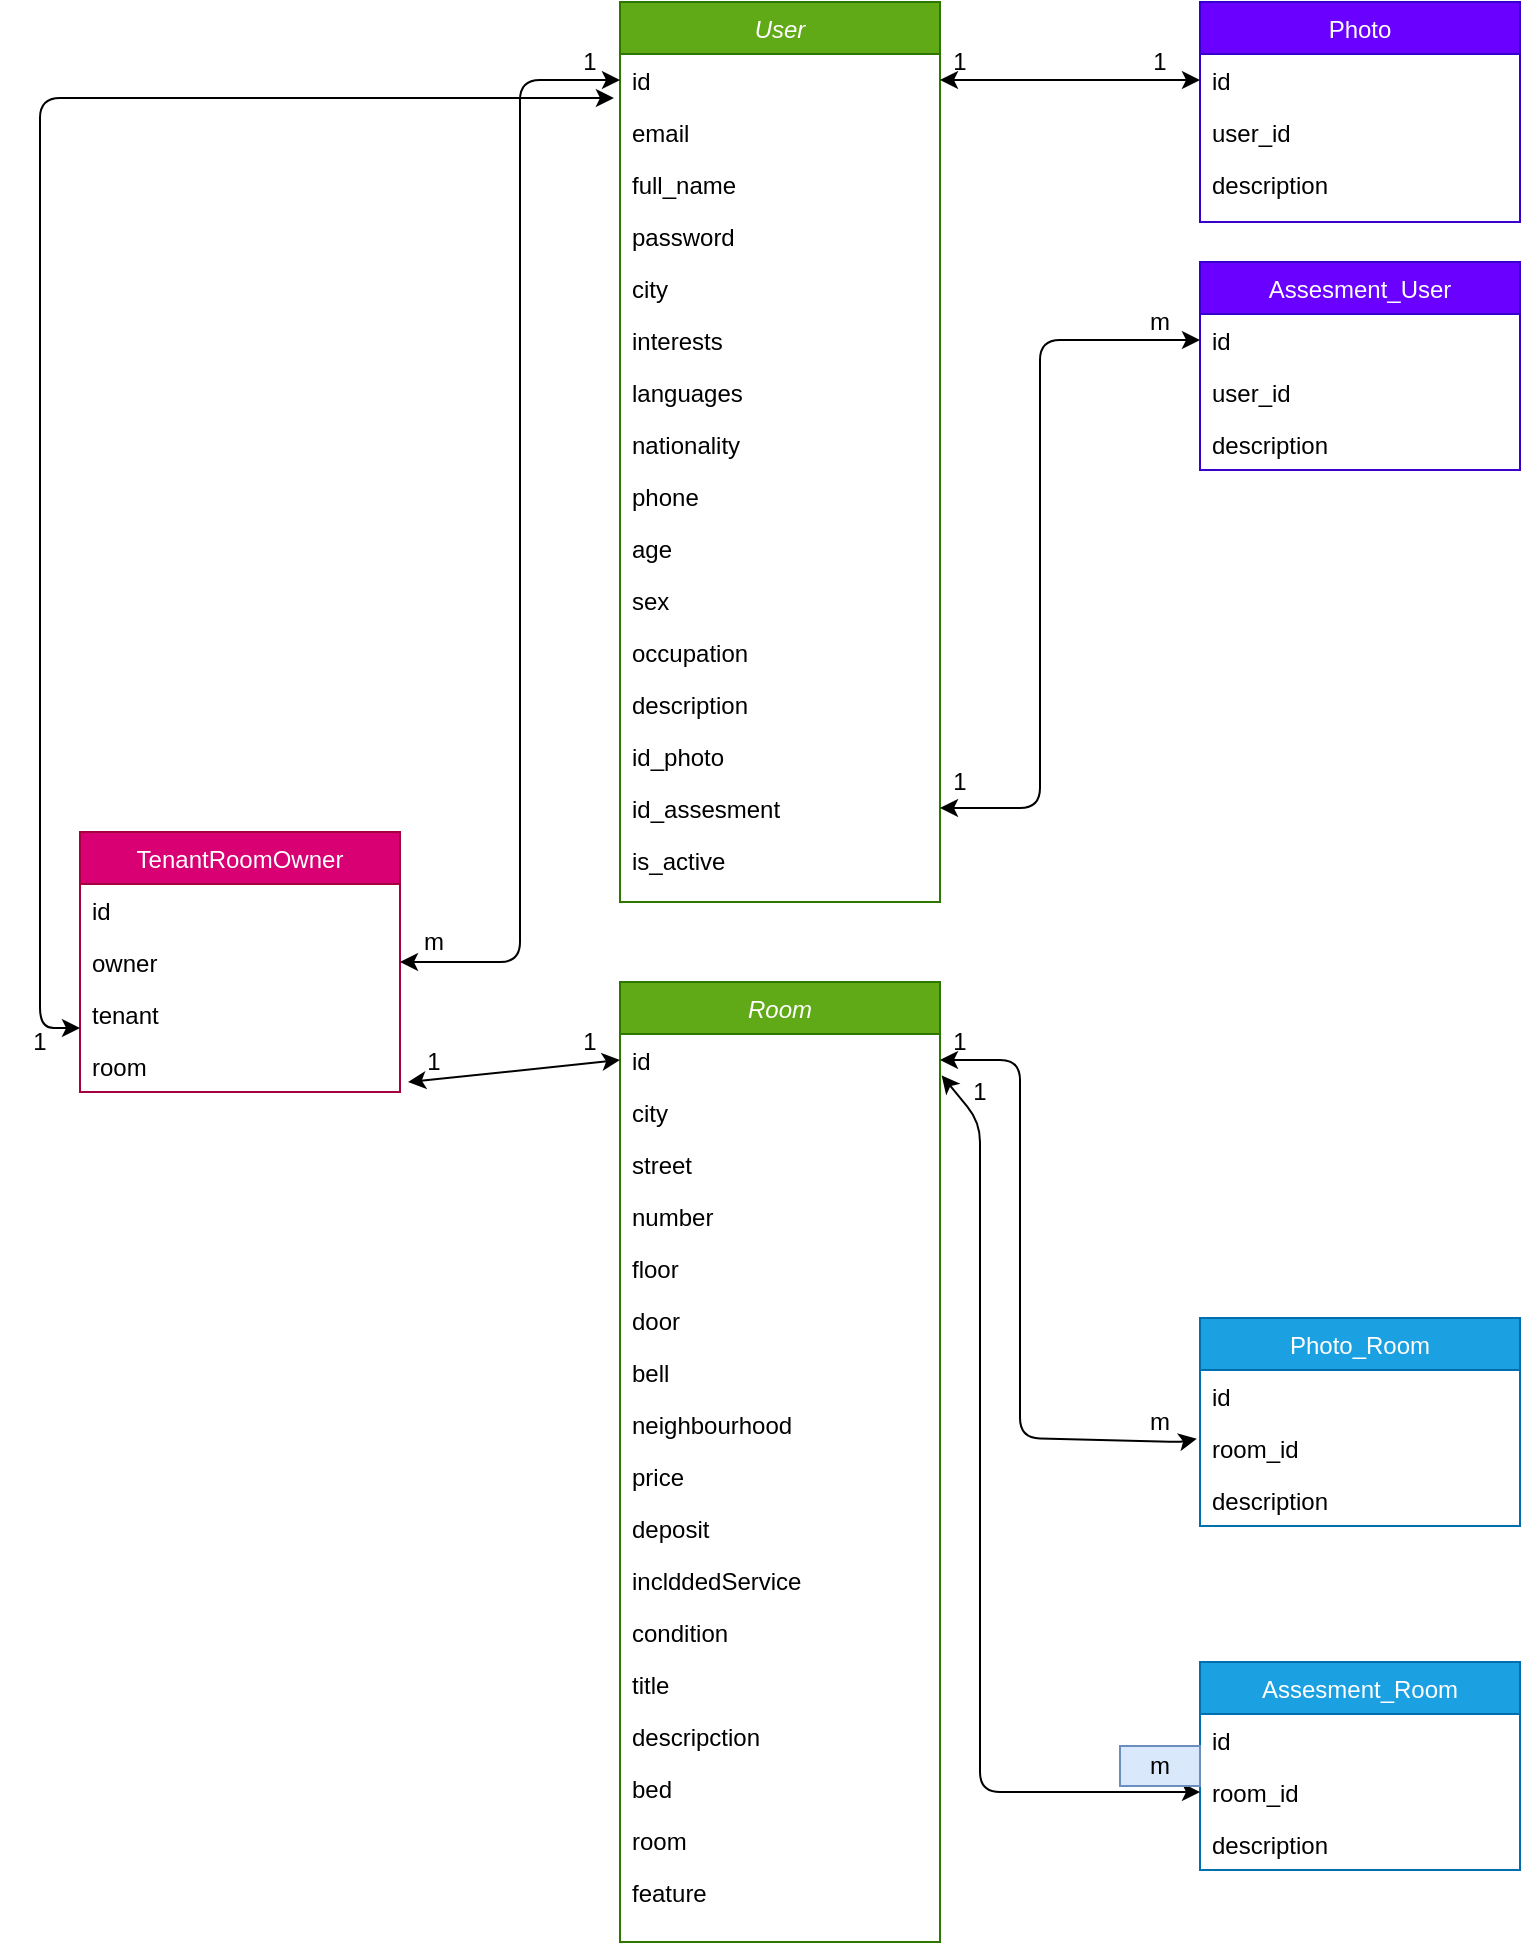 <mxfile version="14.9.4" type="github">
  <diagram id="C5RBs43oDa-KdzZeNtuy" name="Page-1">
    <mxGraphModel dx="1422" dy="762" grid="1" gridSize="10" guides="1" tooltips="1" connect="1" arrows="1" fold="1" page="1" pageScale="1" pageWidth="827" pageHeight="1169" background="#ffffff" math="0" shadow="0">
      <root>
        <mxCell id="WIyWlLk6GJQsqaUBKTNV-0" />
        <mxCell id="WIyWlLk6GJQsqaUBKTNV-1" parent="WIyWlLk6GJQsqaUBKTNV-0" />
        <mxCell id="zkfFHV4jXpPFQw0GAbJ--0" value="User" style="swimlane;fontStyle=2;align=center;verticalAlign=top;childLayout=stackLayout;horizontal=1;startSize=26;horizontalStack=0;resizeParent=1;resizeLast=0;collapsible=1;marginBottom=0;rounded=0;shadow=0;strokeWidth=1;fillColor=#60a917;strokeColor=#2D7600;fontColor=#ffffff;" parent="WIyWlLk6GJQsqaUBKTNV-1" vertex="1">
          <mxGeometry x="310" y="40" width="160" height="450" as="geometry">
            <mxRectangle x="230" y="140" width="160" height="26" as="alternateBounds" />
          </mxGeometry>
        </mxCell>
        <mxCell id="zkfFHV4jXpPFQw0GAbJ--1" value="id" style="text;align=left;verticalAlign=top;spacingLeft=4;spacingRight=4;overflow=hidden;rotatable=0;points=[[0,0.5],[1,0.5]];portConstraint=eastwest;" parent="zkfFHV4jXpPFQw0GAbJ--0" vertex="1">
          <mxGeometry y="26" width="160" height="26" as="geometry" />
        </mxCell>
        <mxCell id="zkfFHV4jXpPFQw0GAbJ--2" value="email" style="text;align=left;verticalAlign=top;spacingLeft=4;spacingRight=4;overflow=hidden;rotatable=0;points=[[0,0.5],[1,0.5]];portConstraint=eastwest;rounded=0;shadow=0;html=0;" parent="zkfFHV4jXpPFQw0GAbJ--0" vertex="1">
          <mxGeometry y="52" width="160" height="26" as="geometry" />
        </mxCell>
        <mxCell id="zkfFHV4jXpPFQw0GAbJ--3" value="full_name" style="text;align=left;verticalAlign=top;spacingLeft=4;spacingRight=4;overflow=hidden;rotatable=0;points=[[0,0.5],[1,0.5]];portConstraint=eastwest;rounded=0;shadow=0;html=0;" parent="zkfFHV4jXpPFQw0GAbJ--0" vertex="1">
          <mxGeometry y="78" width="160" height="26" as="geometry" />
        </mxCell>
        <mxCell id="zkfFHV4jXpPFQw0GAbJ--5" value="password" style="text;align=left;verticalAlign=top;spacingLeft=4;spacingRight=4;overflow=hidden;rotatable=0;points=[[0,0.5],[1,0.5]];portConstraint=eastwest;" parent="zkfFHV4jXpPFQw0GAbJ--0" vertex="1">
          <mxGeometry y="104" width="160" height="26" as="geometry" />
        </mxCell>
        <mxCell id="De0nfIYX5iYjuI3-7tlZ-0" value="city" style="text;align=left;verticalAlign=top;spacingLeft=4;spacingRight=4;overflow=hidden;rotatable=0;points=[[0,0.5],[1,0.5]];portConstraint=eastwest;" parent="zkfFHV4jXpPFQw0GAbJ--0" vertex="1">
          <mxGeometry y="130" width="160" height="26" as="geometry" />
        </mxCell>
        <mxCell id="De0nfIYX5iYjuI3-7tlZ-1" value="interests" style="text;align=left;verticalAlign=top;spacingLeft=4;spacingRight=4;overflow=hidden;rotatable=0;points=[[0,0.5],[1,0.5]];portConstraint=eastwest;" parent="zkfFHV4jXpPFQw0GAbJ--0" vertex="1">
          <mxGeometry y="156" width="160" height="26" as="geometry" />
        </mxCell>
        <mxCell id="De0nfIYX5iYjuI3-7tlZ-2" value="languages" style="text;align=left;verticalAlign=top;spacingLeft=4;spacingRight=4;overflow=hidden;rotatable=0;points=[[0,0.5],[1,0.5]];portConstraint=eastwest;" parent="zkfFHV4jXpPFQw0GAbJ--0" vertex="1">
          <mxGeometry y="182" width="160" height="26" as="geometry" />
        </mxCell>
        <mxCell id="De0nfIYX5iYjuI3-7tlZ-4" value="nationality" style="text;align=left;verticalAlign=top;spacingLeft=4;spacingRight=4;overflow=hidden;rotatable=0;points=[[0,0.5],[1,0.5]];portConstraint=eastwest;" parent="zkfFHV4jXpPFQw0GAbJ--0" vertex="1">
          <mxGeometry y="208" width="160" height="26" as="geometry" />
        </mxCell>
        <mxCell id="De0nfIYX5iYjuI3-7tlZ-3" value="phone" style="text;align=left;verticalAlign=top;spacingLeft=4;spacingRight=4;overflow=hidden;rotatable=0;points=[[0,0.5],[1,0.5]];portConstraint=eastwest;" parent="zkfFHV4jXpPFQw0GAbJ--0" vertex="1">
          <mxGeometry y="234" width="160" height="26" as="geometry" />
        </mxCell>
        <mxCell id="De0nfIYX5iYjuI3-7tlZ-7" value="age" style="text;align=left;verticalAlign=top;spacingLeft=4;spacingRight=4;overflow=hidden;rotatable=0;points=[[0,0.5],[1,0.5]];portConstraint=eastwest;" parent="zkfFHV4jXpPFQw0GAbJ--0" vertex="1">
          <mxGeometry y="260" width="160" height="26" as="geometry" />
        </mxCell>
        <mxCell id="De0nfIYX5iYjuI3-7tlZ-5" value="sex" style="text;align=left;verticalAlign=top;spacingLeft=4;spacingRight=4;overflow=hidden;rotatable=0;points=[[0,0.5],[1,0.5]];portConstraint=eastwest;" parent="zkfFHV4jXpPFQw0GAbJ--0" vertex="1">
          <mxGeometry y="286" width="160" height="26" as="geometry" />
        </mxCell>
        <mxCell id="De0nfIYX5iYjuI3-7tlZ-6" value="occupation" style="text;align=left;verticalAlign=top;spacingLeft=4;spacingRight=4;overflow=hidden;rotatable=0;points=[[0,0.5],[1,0.5]];portConstraint=eastwest;" parent="zkfFHV4jXpPFQw0GAbJ--0" vertex="1">
          <mxGeometry y="312" width="160" height="26" as="geometry" />
        </mxCell>
        <mxCell id="De0nfIYX5iYjuI3-7tlZ-8" value="description" style="text;align=left;verticalAlign=top;spacingLeft=4;spacingRight=4;overflow=hidden;rotatable=0;points=[[0,0.5],[1,0.5]];portConstraint=eastwest;" parent="zkfFHV4jXpPFQw0GAbJ--0" vertex="1">
          <mxGeometry y="338" width="160" height="26" as="geometry" />
        </mxCell>
        <mxCell id="De0nfIYX5iYjuI3-7tlZ-9" value="id_photo" style="text;align=left;verticalAlign=top;spacingLeft=4;spacingRight=4;overflow=hidden;rotatable=0;points=[[0,0.5],[1,0.5]];portConstraint=eastwest;" parent="zkfFHV4jXpPFQw0GAbJ--0" vertex="1">
          <mxGeometry y="364" width="160" height="26" as="geometry" />
        </mxCell>
        <mxCell id="De0nfIYX5iYjuI3-7tlZ-10" value="id_assesment" style="text;align=left;verticalAlign=top;spacingLeft=4;spacingRight=4;overflow=hidden;rotatable=0;points=[[0,0.5],[1,0.5]];portConstraint=eastwest;" parent="zkfFHV4jXpPFQw0GAbJ--0" vertex="1">
          <mxGeometry y="390" width="160" height="26" as="geometry" />
        </mxCell>
        <mxCell id="De0nfIYX5iYjuI3-7tlZ-11" value="is_active" style="text;align=left;verticalAlign=top;spacingLeft=4;spacingRight=4;overflow=hidden;rotatable=0;points=[[0,0.5],[1,0.5]];portConstraint=eastwest;" parent="zkfFHV4jXpPFQw0GAbJ--0" vertex="1">
          <mxGeometry y="416" width="160" height="26" as="geometry" />
        </mxCell>
        <mxCell id="zkfFHV4jXpPFQw0GAbJ--13" value="Assesment_User" style="swimlane;fontStyle=0;align=center;verticalAlign=top;childLayout=stackLayout;horizontal=1;startSize=26;horizontalStack=0;resizeParent=1;resizeLast=0;collapsible=1;marginBottom=0;rounded=0;shadow=0;strokeWidth=1;fillColor=#6a00ff;strokeColor=#3700CC;fontColor=#ffffff;" parent="WIyWlLk6GJQsqaUBKTNV-1" vertex="1">
          <mxGeometry x="600" y="170" width="160" height="104" as="geometry">
            <mxRectangle x="340" y="380" width="170" height="26" as="alternateBounds" />
          </mxGeometry>
        </mxCell>
        <mxCell id="De0nfIYX5iYjuI3-7tlZ-13" value="id" style="text;align=left;verticalAlign=top;spacingLeft=4;spacingRight=4;overflow=hidden;rotatable=0;points=[[0,0.5],[1,0.5]];portConstraint=eastwest;" parent="zkfFHV4jXpPFQw0GAbJ--13" vertex="1">
          <mxGeometry y="26" width="160" height="26" as="geometry" />
        </mxCell>
        <mxCell id="De0nfIYX5iYjuI3-7tlZ-14" value="user_id" style="text;align=left;verticalAlign=top;spacingLeft=4;spacingRight=4;overflow=hidden;rotatable=0;points=[[0,0.5],[1,0.5]];portConstraint=eastwest;rounded=0;shadow=0;html=0;" parent="zkfFHV4jXpPFQw0GAbJ--13" vertex="1">
          <mxGeometry y="52" width="160" height="26" as="geometry" />
        </mxCell>
        <mxCell id="De0nfIYX5iYjuI3-7tlZ-15" value="description" style="text;align=left;verticalAlign=top;spacingLeft=4;spacingRight=4;overflow=hidden;rotatable=0;points=[[0,0.5],[1,0.5]];portConstraint=eastwest;rounded=0;shadow=0;html=0;" parent="zkfFHV4jXpPFQw0GAbJ--13" vertex="1">
          <mxGeometry y="78" width="160" height="26" as="geometry" />
        </mxCell>
        <mxCell id="zkfFHV4jXpPFQw0GAbJ--17" value="Photo" style="swimlane;fontStyle=0;align=center;verticalAlign=top;childLayout=stackLayout;horizontal=1;startSize=26;horizontalStack=0;resizeParent=1;resizeLast=0;collapsible=1;marginBottom=0;rounded=0;shadow=0;strokeWidth=1;fillColor=#6a00ff;strokeColor=#3700CC;fontColor=#ffffff;" parent="WIyWlLk6GJQsqaUBKTNV-1" vertex="1">
          <mxGeometry x="600" y="40" width="160" height="110" as="geometry">
            <mxRectangle x="550" y="140" width="160" height="26" as="alternateBounds" />
          </mxGeometry>
        </mxCell>
        <mxCell id="zkfFHV4jXpPFQw0GAbJ--18" value="id" style="text;align=left;verticalAlign=top;spacingLeft=4;spacingRight=4;overflow=hidden;rotatable=0;points=[[0,0.5],[1,0.5]];portConstraint=eastwest;" parent="zkfFHV4jXpPFQw0GAbJ--17" vertex="1">
          <mxGeometry y="26" width="160" height="26" as="geometry" />
        </mxCell>
        <mxCell id="zkfFHV4jXpPFQw0GAbJ--19" value="user_id" style="text;align=left;verticalAlign=top;spacingLeft=4;spacingRight=4;overflow=hidden;rotatable=0;points=[[0,0.5],[1,0.5]];portConstraint=eastwest;rounded=0;shadow=0;html=0;" parent="zkfFHV4jXpPFQw0GAbJ--17" vertex="1">
          <mxGeometry y="52" width="160" height="26" as="geometry" />
        </mxCell>
        <mxCell id="zkfFHV4jXpPFQw0GAbJ--20" value="description" style="text;align=left;verticalAlign=top;spacingLeft=4;spacingRight=4;overflow=hidden;rotatable=0;points=[[0,0.5],[1,0.5]];portConstraint=eastwest;rounded=0;shadow=0;html=0;" parent="zkfFHV4jXpPFQw0GAbJ--17" vertex="1">
          <mxGeometry y="78" width="160" height="26" as="geometry" />
        </mxCell>
        <mxCell id="De0nfIYX5iYjuI3-7tlZ-16" value="" style="endArrow=classic;startArrow=classic;html=1;exitX=1;exitY=0.5;exitDx=0;exitDy=0;entryX=0;entryY=0.5;entryDx=0;entryDy=0;" parent="WIyWlLk6GJQsqaUBKTNV-1" source="zkfFHV4jXpPFQw0GAbJ--1" target="zkfFHV4jXpPFQw0GAbJ--18" edge="1">
          <mxGeometry width="50" height="50" relative="1" as="geometry">
            <mxPoint x="290" y="120" as="sourcePoint" />
            <mxPoint x="340" y="70" as="targetPoint" />
          </mxGeometry>
        </mxCell>
        <mxCell id="De0nfIYX5iYjuI3-7tlZ-17" value="" style="endArrow=classic;startArrow=classic;html=1;exitX=1;exitY=0.5;exitDx=0;exitDy=0;entryX=0;entryY=0.5;entryDx=0;entryDy=0;" parent="WIyWlLk6GJQsqaUBKTNV-1" source="De0nfIYX5iYjuI3-7tlZ-10" target="De0nfIYX5iYjuI3-7tlZ-13" edge="1">
          <mxGeometry width="50" height="50" relative="1" as="geometry">
            <mxPoint x="360" y="290" as="sourcePoint" />
            <mxPoint x="410" y="240" as="targetPoint" />
            <Array as="points">
              <mxPoint x="520" y="443" />
              <mxPoint x="520" y="209" />
            </Array>
          </mxGeometry>
        </mxCell>
        <mxCell id="De0nfIYX5iYjuI3-7tlZ-18" value="Room" style="swimlane;fontStyle=2;align=center;verticalAlign=top;childLayout=stackLayout;horizontal=1;startSize=26;horizontalStack=0;resizeParent=1;resizeLast=0;collapsible=1;marginBottom=0;rounded=0;shadow=0;strokeWidth=1;fillColor=#60a917;strokeColor=#2D7600;fontColor=#ffffff;" parent="WIyWlLk6GJQsqaUBKTNV-1" vertex="1">
          <mxGeometry x="310" y="530" width="160" height="480" as="geometry">
            <mxRectangle x="230" y="140" width="160" height="26" as="alternateBounds" />
          </mxGeometry>
        </mxCell>
        <mxCell id="De0nfIYX5iYjuI3-7tlZ-19" value="id" style="text;align=left;verticalAlign=top;spacingLeft=4;spacingRight=4;overflow=hidden;rotatable=0;points=[[0,0.5],[1,0.5]];portConstraint=eastwest;" parent="De0nfIYX5iYjuI3-7tlZ-18" vertex="1">
          <mxGeometry y="26" width="160" height="26" as="geometry" />
        </mxCell>
        <mxCell id="De0nfIYX5iYjuI3-7tlZ-23" value="city" style="text;align=left;verticalAlign=top;spacingLeft=4;spacingRight=4;overflow=hidden;rotatable=0;points=[[0,0.5],[1,0.5]];portConstraint=eastwest;" parent="De0nfIYX5iYjuI3-7tlZ-18" vertex="1">
          <mxGeometry y="52" width="160" height="26" as="geometry" />
        </mxCell>
        <mxCell id="De0nfIYX5iYjuI3-7tlZ-20" value="street" style="text;align=left;verticalAlign=top;spacingLeft=4;spacingRight=4;overflow=hidden;rotatable=0;points=[[0,0.5],[1,0.5]];portConstraint=eastwest;rounded=0;shadow=0;html=0;" parent="De0nfIYX5iYjuI3-7tlZ-18" vertex="1">
          <mxGeometry y="78" width="160" height="26" as="geometry" />
        </mxCell>
        <mxCell id="De0nfIYX5iYjuI3-7tlZ-21" value="number" style="text;align=left;verticalAlign=top;spacingLeft=4;spacingRight=4;overflow=hidden;rotatable=0;points=[[0,0.5],[1,0.5]];portConstraint=eastwest;rounded=0;shadow=0;html=0;" parent="De0nfIYX5iYjuI3-7tlZ-18" vertex="1">
          <mxGeometry y="104" width="160" height="26" as="geometry" />
        </mxCell>
        <mxCell id="De0nfIYX5iYjuI3-7tlZ-22" value="floor" style="text;align=left;verticalAlign=top;spacingLeft=4;spacingRight=4;overflow=hidden;rotatable=0;points=[[0,0.5],[1,0.5]];portConstraint=eastwest;" parent="De0nfIYX5iYjuI3-7tlZ-18" vertex="1">
          <mxGeometry y="130" width="160" height="26" as="geometry" />
        </mxCell>
        <mxCell id="De0nfIYX5iYjuI3-7tlZ-24" value="door" style="text;align=left;verticalAlign=top;spacingLeft=4;spacingRight=4;overflow=hidden;rotatable=0;points=[[0,0.5],[1,0.5]];portConstraint=eastwest;" parent="De0nfIYX5iYjuI3-7tlZ-18" vertex="1">
          <mxGeometry y="156" width="160" height="26" as="geometry" />
        </mxCell>
        <mxCell id="De0nfIYX5iYjuI3-7tlZ-25" value="bell" style="text;align=left;verticalAlign=top;spacingLeft=4;spacingRight=4;overflow=hidden;rotatable=0;points=[[0,0.5],[1,0.5]];portConstraint=eastwest;" parent="De0nfIYX5iYjuI3-7tlZ-18" vertex="1">
          <mxGeometry y="182" width="160" height="26" as="geometry" />
        </mxCell>
        <mxCell id="De0nfIYX5iYjuI3-7tlZ-26" value="neighbourhood" style="text;align=left;verticalAlign=top;spacingLeft=4;spacingRight=4;overflow=hidden;rotatable=0;points=[[0,0.5],[1,0.5]];portConstraint=eastwest;" parent="De0nfIYX5iYjuI3-7tlZ-18" vertex="1">
          <mxGeometry y="208" width="160" height="26" as="geometry" />
        </mxCell>
        <mxCell id="De0nfIYX5iYjuI3-7tlZ-27" value="price" style="text;align=left;verticalAlign=top;spacingLeft=4;spacingRight=4;overflow=hidden;rotatable=0;points=[[0,0.5],[1,0.5]];portConstraint=eastwest;" parent="De0nfIYX5iYjuI3-7tlZ-18" vertex="1">
          <mxGeometry y="234" width="160" height="26" as="geometry" />
        </mxCell>
        <mxCell id="De0nfIYX5iYjuI3-7tlZ-28" value="deposit" style="text;align=left;verticalAlign=top;spacingLeft=4;spacingRight=4;overflow=hidden;rotatable=0;points=[[0,0.5],[1,0.5]];portConstraint=eastwest;" parent="De0nfIYX5iYjuI3-7tlZ-18" vertex="1">
          <mxGeometry y="260" width="160" height="26" as="geometry" />
        </mxCell>
        <mxCell id="De0nfIYX5iYjuI3-7tlZ-29" value="inclddedService" style="text;align=left;verticalAlign=top;spacingLeft=4;spacingRight=4;overflow=hidden;rotatable=0;points=[[0,0.5],[1,0.5]];portConstraint=eastwest;" parent="De0nfIYX5iYjuI3-7tlZ-18" vertex="1">
          <mxGeometry y="286" width="160" height="26" as="geometry" />
        </mxCell>
        <mxCell id="De0nfIYX5iYjuI3-7tlZ-30" value="condition" style="text;align=left;verticalAlign=top;spacingLeft=4;spacingRight=4;overflow=hidden;rotatable=0;points=[[0,0.5],[1,0.5]];portConstraint=eastwest;" parent="De0nfIYX5iYjuI3-7tlZ-18" vertex="1">
          <mxGeometry y="312" width="160" height="26" as="geometry" />
        </mxCell>
        <mxCell id="De0nfIYX5iYjuI3-7tlZ-31" value="title" style="text;align=left;verticalAlign=top;spacingLeft=4;spacingRight=4;overflow=hidden;rotatable=0;points=[[0,0.5],[1,0.5]];portConstraint=eastwest;" parent="De0nfIYX5iYjuI3-7tlZ-18" vertex="1">
          <mxGeometry y="338" width="160" height="26" as="geometry" />
        </mxCell>
        <mxCell id="De0nfIYX5iYjuI3-7tlZ-32" value="descripction" style="text;align=left;verticalAlign=top;spacingLeft=4;spacingRight=4;overflow=hidden;rotatable=0;points=[[0,0.5],[1,0.5]];portConstraint=eastwest;" parent="De0nfIYX5iYjuI3-7tlZ-18" vertex="1">
          <mxGeometry y="364" width="160" height="26" as="geometry" />
        </mxCell>
        <mxCell id="De0nfIYX5iYjuI3-7tlZ-33" value="bed" style="text;align=left;verticalAlign=top;spacingLeft=4;spacingRight=4;overflow=hidden;rotatable=0;points=[[0,0.5],[1,0.5]];portConstraint=eastwest;" parent="De0nfIYX5iYjuI3-7tlZ-18" vertex="1">
          <mxGeometry y="390" width="160" height="26" as="geometry" />
        </mxCell>
        <mxCell id="De0nfIYX5iYjuI3-7tlZ-34" value="room" style="text;align=left;verticalAlign=top;spacingLeft=4;spacingRight=4;overflow=hidden;rotatable=0;points=[[0,0.5],[1,0.5]];portConstraint=eastwest;" parent="De0nfIYX5iYjuI3-7tlZ-18" vertex="1">
          <mxGeometry y="416" width="160" height="26" as="geometry" />
        </mxCell>
        <mxCell id="De0nfIYX5iYjuI3-7tlZ-35" value="feature" style="text;align=left;verticalAlign=top;spacingLeft=4;spacingRight=4;overflow=hidden;rotatable=0;points=[[0,0.5],[1,0.5]];portConstraint=eastwest;" parent="De0nfIYX5iYjuI3-7tlZ-18" vertex="1">
          <mxGeometry y="442" width="160" height="26" as="geometry" />
        </mxCell>
        <mxCell id="De0nfIYX5iYjuI3-7tlZ-36" value="Photo_Room" style="swimlane;fontStyle=0;align=center;verticalAlign=top;childLayout=stackLayout;horizontal=1;startSize=26;horizontalStack=0;resizeParent=1;resizeLast=0;collapsible=1;marginBottom=0;rounded=0;shadow=0;strokeWidth=1;fillColor=#1ba1e2;strokeColor=#006EAF;fontColor=#ffffff;" parent="WIyWlLk6GJQsqaUBKTNV-1" vertex="1">
          <mxGeometry x="600" y="698" width="160" height="104" as="geometry">
            <mxRectangle x="340" y="380" width="170" height="26" as="alternateBounds" />
          </mxGeometry>
        </mxCell>
        <mxCell id="De0nfIYX5iYjuI3-7tlZ-37" value="id" style="text;align=left;verticalAlign=top;spacingLeft=4;spacingRight=4;overflow=hidden;rotatable=0;points=[[0,0.5],[1,0.5]];portConstraint=eastwest;" parent="De0nfIYX5iYjuI3-7tlZ-36" vertex="1">
          <mxGeometry y="26" width="160" height="26" as="geometry" />
        </mxCell>
        <mxCell id="De0nfIYX5iYjuI3-7tlZ-38" value="room_id" style="text;align=left;verticalAlign=top;spacingLeft=4;spacingRight=4;overflow=hidden;rotatable=0;points=[[0,0.5],[1,0.5]];portConstraint=eastwest;rounded=0;shadow=0;html=0;" parent="De0nfIYX5iYjuI3-7tlZ-36" vertex="1">
          <mxGeometry y="52" width="160" height="26" as="geometry" />
        </mxCell>
        <mxCell id="De0nfIYX5iYjuI3-7tlZ-39" value="description" style="text;align=left;verticalAlign=top;spacingLeft=4;spacingRight=4;overflow=hidden;rotatable=0;points=[[0,0.5],[1,0.5]];portConstraint=eastwest;rounded=0;shadow=0;html=0;" parent="De0nfIYX5iYjuI3-7tlZ-36" vertex="1">
          <mxGeometry y="78" width="160" height="26" as="geometry" />
        </mxCell>
        <mxCell id="De0nfIYX5iYjuI3-7tlZ-40" value="Assesment_Room" style="swimlane;fontStyle=0;align=center;verticalAlign=top;childLayout=stackLayout;horizontal=1;startSize=26;horizontalStack=0;resizeParent=1;resizeLast=0;collapsible=1;marginBottom=0;rounded=0;shadow=0;strokeWidth=1;fillColor=#1ba1e2;strokeColor=#006EAF;fontColor=#ffffff;" parent="WIyWlLk6GJQsqaUBKTNV-1" vertex="1">
          <mxGeometry x="600" y="870" width="160" height="104" as="geometry">
            <mxRectangle x="340" y="380" width="170" height="26" as="alternateBounds" />
          </mxGeometry>
        </mxCell>
        <mxCell id="De0nfIYX5iYjuI3-7tlZ-41" value="id" style="text;align=left;verticalAlign=top;spacingLeft=4;spacingRight=4;overflow=hidden;rotatable=0;points=[[0,0.5],[1,0.5]];portConstraint=eastwest;" parent="De0nfIYX5iYjuI3-7tlZ-40" vertex="1">
          <mxGeometry y="26" width="160" height="26" as="geometry" />
        </mxCell>
        <mxCell id="De0nfIYX5iYjuI3-7tlZ-42" value="room_id" style="text;align=left;verticalAlign=top;spacingLeft=4;spacingRight=4;overflow=hidden;rotatable=0;points=[[0,0.5],[1,0.5]];portConstraint=eastwest;rounded=0;shadow=0;html=0;" parent="De0nfIYX5iYjuI3-7tlZ-40" vertex="1">
          <mxGeometry y="52" width="160" height="26" as="geometry" />
        </mxCell>
        <mxCell id="De0nfIYX5iYjuI3-7tlZ-43" value="description" style="text;align=left;verticalAlign=top;spacingLeft=4;spacingRight=4;overflow=hidden;rotatable=0;points=[[0,0.5],[1,0.5]];portConstraint=eastwest;rounded=0;shadow=0;html=0;" parent="De0nfIYX5iYjuI3-7tlZ-40" vertex="1">
          <mxGeometry y="78" width="160" height="26" as="geometry" />
        </mxCell>
        <mxCell id="De0nfIYX5iYjuI3-7tlZ-44" value="TenantRoomOwner" style="swimlane;fontStyle=0;align=center;verticalAlign=top;childLayout=stackLayout;horizontal=1;startSize=26;horizontalStack=0;resizeParent=1;resizeLast=0;collapsible=1;marginBottom=0;rounded=0;shadow=0;strokeWidth=1;fillColor=#d80073;strokeColor=#A50040;fontColor=#ffffff;" parent="WIyWlLk6GJQsqaUBKTNV-1" vertex="1">
          <mxGeometry x="40" y="455" width="160" height="130" as="geometry">
            <mxRectangle x="340" y="380" width="170" height="26" as="alternateBounds" />
          </mxGeometry>
        </mxCell>
        <mxCell id="De0nfIYX5iYjuI3-7tlZ-45" value="id" style="text;align=left;verticalAlign=top;spacingLeft=4;spacingRight=4;overflow=hidden;rotatable=0;points=[[0,0.5],[1,0.5]];portConstraint=eastwest;" parent="De0nfIYX5iYjuI3-7tlZ-44" vertex="1">
          <mxGeometry y="26" width="160" height="26" as="geometry" />
        </mxCell>
        <mxCell id="De0nfIYX5iYjuI3-7tlZ-46" value="owner" style="text;align=left;verticalAlign=top;spacingLeft=4;spacingRight=4;overflow=hidden;rotatable=0;points=[[0,0.5],[1,0.5]];portConstraint=eastwest;rounded=0;shadow=0;html=0;" parent="De0nfIYX5iYjuI3-7tlZ-44" vertex="1">
          <mxGeometry y="52" width="160" height="26" as="geometry" />
        </mxCell>
        <mxCell id="De0nfIYX5iYjuI3-7tlZ-50" value="tenant" style="text;align=left;verticalAlign=top;spacingLeft=4;spacingRight=4;overflow=hidden;rotatable=0;points=[[0,0.5],[1,0.5]];portConstraint=eastwest;rounded=0;shadow=0;html=0;" parent="De0nfIYX5iYjuI3-7tlZ-44" vertex="1">
          <mxGeometry y="78" width="160" height="26" as="geometry" />
        </mxCell>
        <mxCell id="De0nfIYX5iYjuI3-7tlZ-47" value="room" style="text;align=left;verticalAlign=top;spacingLeft=4;spacingRight=4;overflow=hidden;rotatable=0;points=[[0,0.5],[1,0.5]];portConstraint=eastwest;rounded=0;shadow=0;html=0;" parent="De0nfIYX5iYjuI3-7tlZ-44" vertex="1">
          <mxGeometry y="104" width="160" height="26" as="geometry" />
        </mxCell>
        <mxCell id="De0nfIYX5iYjuI3-7tlZ-48" value="" style="endArrow=classic;startArrow=classic;html=1;exitX=1;exitY=0.5;exitDx=0;exitDy=0;entryX=-0.01;entryY=0.321;entryDx=0;entryDy=0;entryPerimeter=0;" parent="WIyWlLk6GJQsqaUBKTNV-1" source="De0nfIYX5iYjuI3-7tlZ-19" target="De0nfIYX5iYjuI3-7tlZ-38" edge="1">
          <mxGeometry width="50" height="50" relative="1" as="geometry">
            <mxPoint x="360" y="880" as="sourcePoint" />
            <mxPoint x="410" y="830" as="targetPoint" />
            <Array as="points">
              <mxPoint x="510" y="569" />
              <mxPoint x="510" y="758" />
              <mxPoint x="590" y="760" />
            </Array>
          </mxGeometry>
        </mxCell>
        <mxCell id="De0nfIYX5iYjuI3-7tlZ-49" value="" style="endArrow=classic;startArrow=classic;html=1;entryX=0;entryY=0.5;entryDx=0;entryDy=0;exitX=1.005;exitY=0.795;exitDx=0;exitDy=0;exitPerimeter=0;" parent="WIyWlLk6GJQsqaUBKTNV-1" source="De0nfIYX5iYjuI3-7tlZ-19" target="De0nfIYX5iYjuI3-7tlZ-42" edge="1">
          <mxGeometry width="50" height="50" relative="1" as="geometry">
            <mxPoint x="450" y="880" as="sourcePoint" />
            <mxPoint x="500" y="830" as="targetPoint" />
            <Array as="points">
              <mxPoint x="490" y="600" />
              <mxPoint x="490" y="935" />
            </Array>
          </mxGeometry>
        </mxCell>
        <mxCell id="De0nfIYX5iYjuI3-7tlZ-52" value="" style="endArrow=classic;startArrow=classic;html=1;entryX=0;entryY=0.5;entryDx=0;entryDy=0;" parent="WIyWlLk6GJQsqaUBKTNV-1" target="zkfFHV4jXpPFQw0GAbJ--1" edge="1">
          <mxGeometry width="50" height="50" relative="1" as="geometry">
            <mxPoint x="200" y="520" as="sourcePoint" />
            <mxPoint x="540" y="320" as="targetPoint" />
            <Array as="points">
              <mxPoint x="200" y="520" />
              <mxPoint x="260" y="520" />
              <mxPoint x="260" y="79" />
            </Array>
          </mxGeometry>
        </mxCell>
        <mxCell id="De0nfIYX5iYjuI3-7tlZ-53" value="" style="endArrow=classic;startArrow=classic;html=1;exitX=0;exitY=0.769;exitDx=0;exitDy=0;exitPerimeter=0;entryX=-0.019;entryY=0.846;entryDx=0;entryDy=0;entryPerimeter=0;" parent="WIyWlLk6GJQsqaUBKTNV-1" source="De0nfIYX5iYjuI3-7tlZ-50" target="zkfFHV4jXpPFQw0GAbJ--1" edge="1">
          <mxGeometry width="50" height="50" relative="1" as="geometry">
            <mxPoint x="490" y="370" as="sourcePoint" />
            <mxPoint x="540" y="320" as="targetPoint" />
            <Array as="points">
              <mxPoint x="20" y="553" />
              <mxPoint x="20" y="320" />
              <mxPoint x="20" y="88" />
            </Array>
          </mxGeometry>
        </mxCell>
        <mxCell id="De0nfIYX5iYjuI3-7tlZ-54" value="" style="endArrow=classic;startArrow=classic;html=1;exitX=1.025;exitY=0.808;exitDx=0;exitDy=0;exitPerimeter=0;entryX=0;entryY=0.5;entryDx=0;entryDy=0;" parent="WIyWlLk6GJQsqaUBKTNV-1" source="De0nfIYX5iYjuI3-7tlZ-47" target="De0nfIYX5iYjuI3-7tlZ-19" edge="1">
          <mxGeometry width="50" height="50" relative="1" as="geometry">
            <mxPoint x="490" y="370" as="sourcePoint" />
            <mxPoint x="540" y="320" as="targetPoint" />
          </mxGeometry>
        </mxCell>
        <mxCell id="De0nfIYX5iYjuI3-7tlZ-55" value="1" style="text;html=1;strokeColor=none;fillColor=none;align=center;verticalAlign=middle;whiteSpace=wrap;rounded=0;" parent="WIyWlLk6GJQsqaUBKTNV-1" vertex="1">
          <mxGeometry x="460" y="60" width="40" height="20" as="geometry" />
        </mxCell>
        <mxCell id="De0nfIYX5iYjuI3-7tlZ-56" value="1" style="text;html=1;strokeColor=none;fillColor=none;align=center;verticalAlign=middle;whiteSpace=wrap;rounded=0;" parent="WIyWlLk6GJQsqaUBKTNV-1" vertex="1">
          <mxGeometry x="560" y="60" width="40" height="20" as="geometry" />
        </mxCell>
        <mxCell id="De0nfIYX5iYjuI3-7tlZ-57" value="1" style="text;html=1;strokeColor=none;fillColor=none;align=center;verticalAlign=middle;whiteSpace=wrap;rounded=0;" parent="WIyWlLk6GJQsqaUBKTNV-1" vertex="1">
          <mxGeometry x="460" y="420" width="40" height="20" as="geometry" />
        </mxCell>
        <mxCell id="De0nfIYX5iYjuI3-7tlZ-58" value="m" style="text;html=1;strokeColor=none;fillColor=none;align=center;verticalAlign=middle;whiteSpace=wrap;rounded=0;" parent="WIyWlLk6GJQsqaUBKTNV-1" vertex="1">
          <mxGeometry x="560" y="190" width="40" height="20" as="geometry" />
        </mxCell>
        <mxCell id="De0nfIYX5iYjuI3-7tlZ-59" value="1" style="text;html=1;strokeColor=none;fillColor=none;align=center;verticalAlign=middle;whiteSpace=wrap;rounded=0;" parent="WIyWlLk6GJQsqaUBKTNV-1" vertex="1">
          <mxGeometry x="275" y="60" width="40" height="20" as="geometry" />
        </mxCell>
        <mxCell id="De0nfIYX5iYjuI3-7tlZ-61" value="m" style="text;html=1;strokeColor=none;fillColor=none;align=center;verticalAlign=middle;whiteSpace=wrap;rounded=0;" parent="WIyWlLk6GJQsqaUBKTNV-1" vertex="1">
          <mxGeometry x="197" y="500" width="40" height="20" as="geometry" />
        </mxCell>
        <mxCell id="De0nfIYX5iYjuI3-7tlZ-62" value="1" style="text;html=1;strokeColor=none;fillColor=none;align=center;verticalAlign=middle;whiteSpace=wrap;rounded=0;" parent="WIyWlLk6GJQsqaUBKTNV-1" vertex="1">
          <mxGeometry y="550" width="40" height="20" as="geometry" />
        </mxCell>
        <mxCell id="De0nfIYX5iYjuI3-7tlZ-63" value="1" style="text;html=1;strokeColor=none;fillColor=none;align=center;verticalAlign=middle;whiteSpace=wrap;rounded=0;" parent="WIyWlLk6GJQsqaUBKTNV-1" vertex="1">
          <mxGeometry x="275" y="550" width="40" height="20" as="geometry" />
        </mxCell>
        <mxCell id="De0nfIYX5iYjuI3-7tlZ-64" value="1" style="text;html=1;strokeColor=none;fillColor=none;align=center;verticalAlign=middle;whiteSpace=wrap;rounded=0;" parent="WIyWlLk6GJQsqaUBKTNV-1" vertex="1">
          <mxGeometry x="197" y="560" width="40" height="20" as="geometry" />
        </mxCell>
        <mxCell id="De0nfIYX5iYjuI3-7tlZ-65" value="1" style="text;html=1;strokeColor=none;fillColor=none;align=center;verticalAlign=middle;whiteSpace=wrap;rounded=0;" parent="WIyWlLk6GJQsqaUBKTNV-1" vertex="1">
          <mxGeometry x="460" y="550" width="40" height="20" as="geometry" />
        </mxCell>
        <mxCell id="De0nfIYX5iYjuI3-7tlZ-66" value="m" style="text;html=1;strokeColor=none;fillColor=none;align=center;verticalAlign=middle;whiteSpace=wrap;rounded=0;" parent="WIyWlLk6GJQsqaUBKTNV-1" vertex="1">
          <mxGeometry x="560" y="740" width="40" height="20" as="geometry" />
        </mxCell>
        <mxCell id="De0nfIYX5iYjuI3-7tlZ-67" value="1" style="text;html=1;strokeColor=none;fillColor=none;align=center;verticalAlign=middle;whiteSpace=wrap;rounded=0;" parent="WIyWlLk6GJQsqaUBKTNV-1" vertex="1">
          <mxGeometry x="470" y="575" width="40" height="20" as="geometry" />
        </mxCell>
        <mxCell id="De0nfIYX5iYjuI3-7tlZ-68" value="m" style="text;html=1;strokeColor=#6c8ebf;fillColor=#dae8fc;align=center;verticalAlign=middle;whiteSpace=wrap;rounded=0;" parent="WIyWlLk6GJQsqaUBKTNV-1" vertex="1">
          <mxGeometry x="560" y="912" width="40" height="20" as="geometry" />
        </mxCell>
      </root>
    </mxGraphModel>
  </diagram>
</mxfile>
